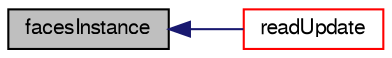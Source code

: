 digraph "facesInstance"
{
  bgcolor="transparent";
  edge [fontname="FreeSans",fontsize="10",labelfontname="FreeSans",labelfontsize="10"];
  node [fontname="FreeSans",fontsize="10",shape=record];
  rankdir="LR";
  Node1010 [label="facesInstance",height=0.2,width=0.4,color="black", fillcolor="grey75", style="filled", fontcolor="black"];
  Node1010 -> Node1011 [dir="back",color="midnightblue",fontsize="10",style="solid",fontname="FreeSans"];
  Node1011 [label="readUpdate",height=0.2,width=0.4,color="red",URL="$a29702.html#a6436833d758fa188b4d917096c7cea3f",tooltip="Update the mesh based on the mesh files saved in. "];
}
